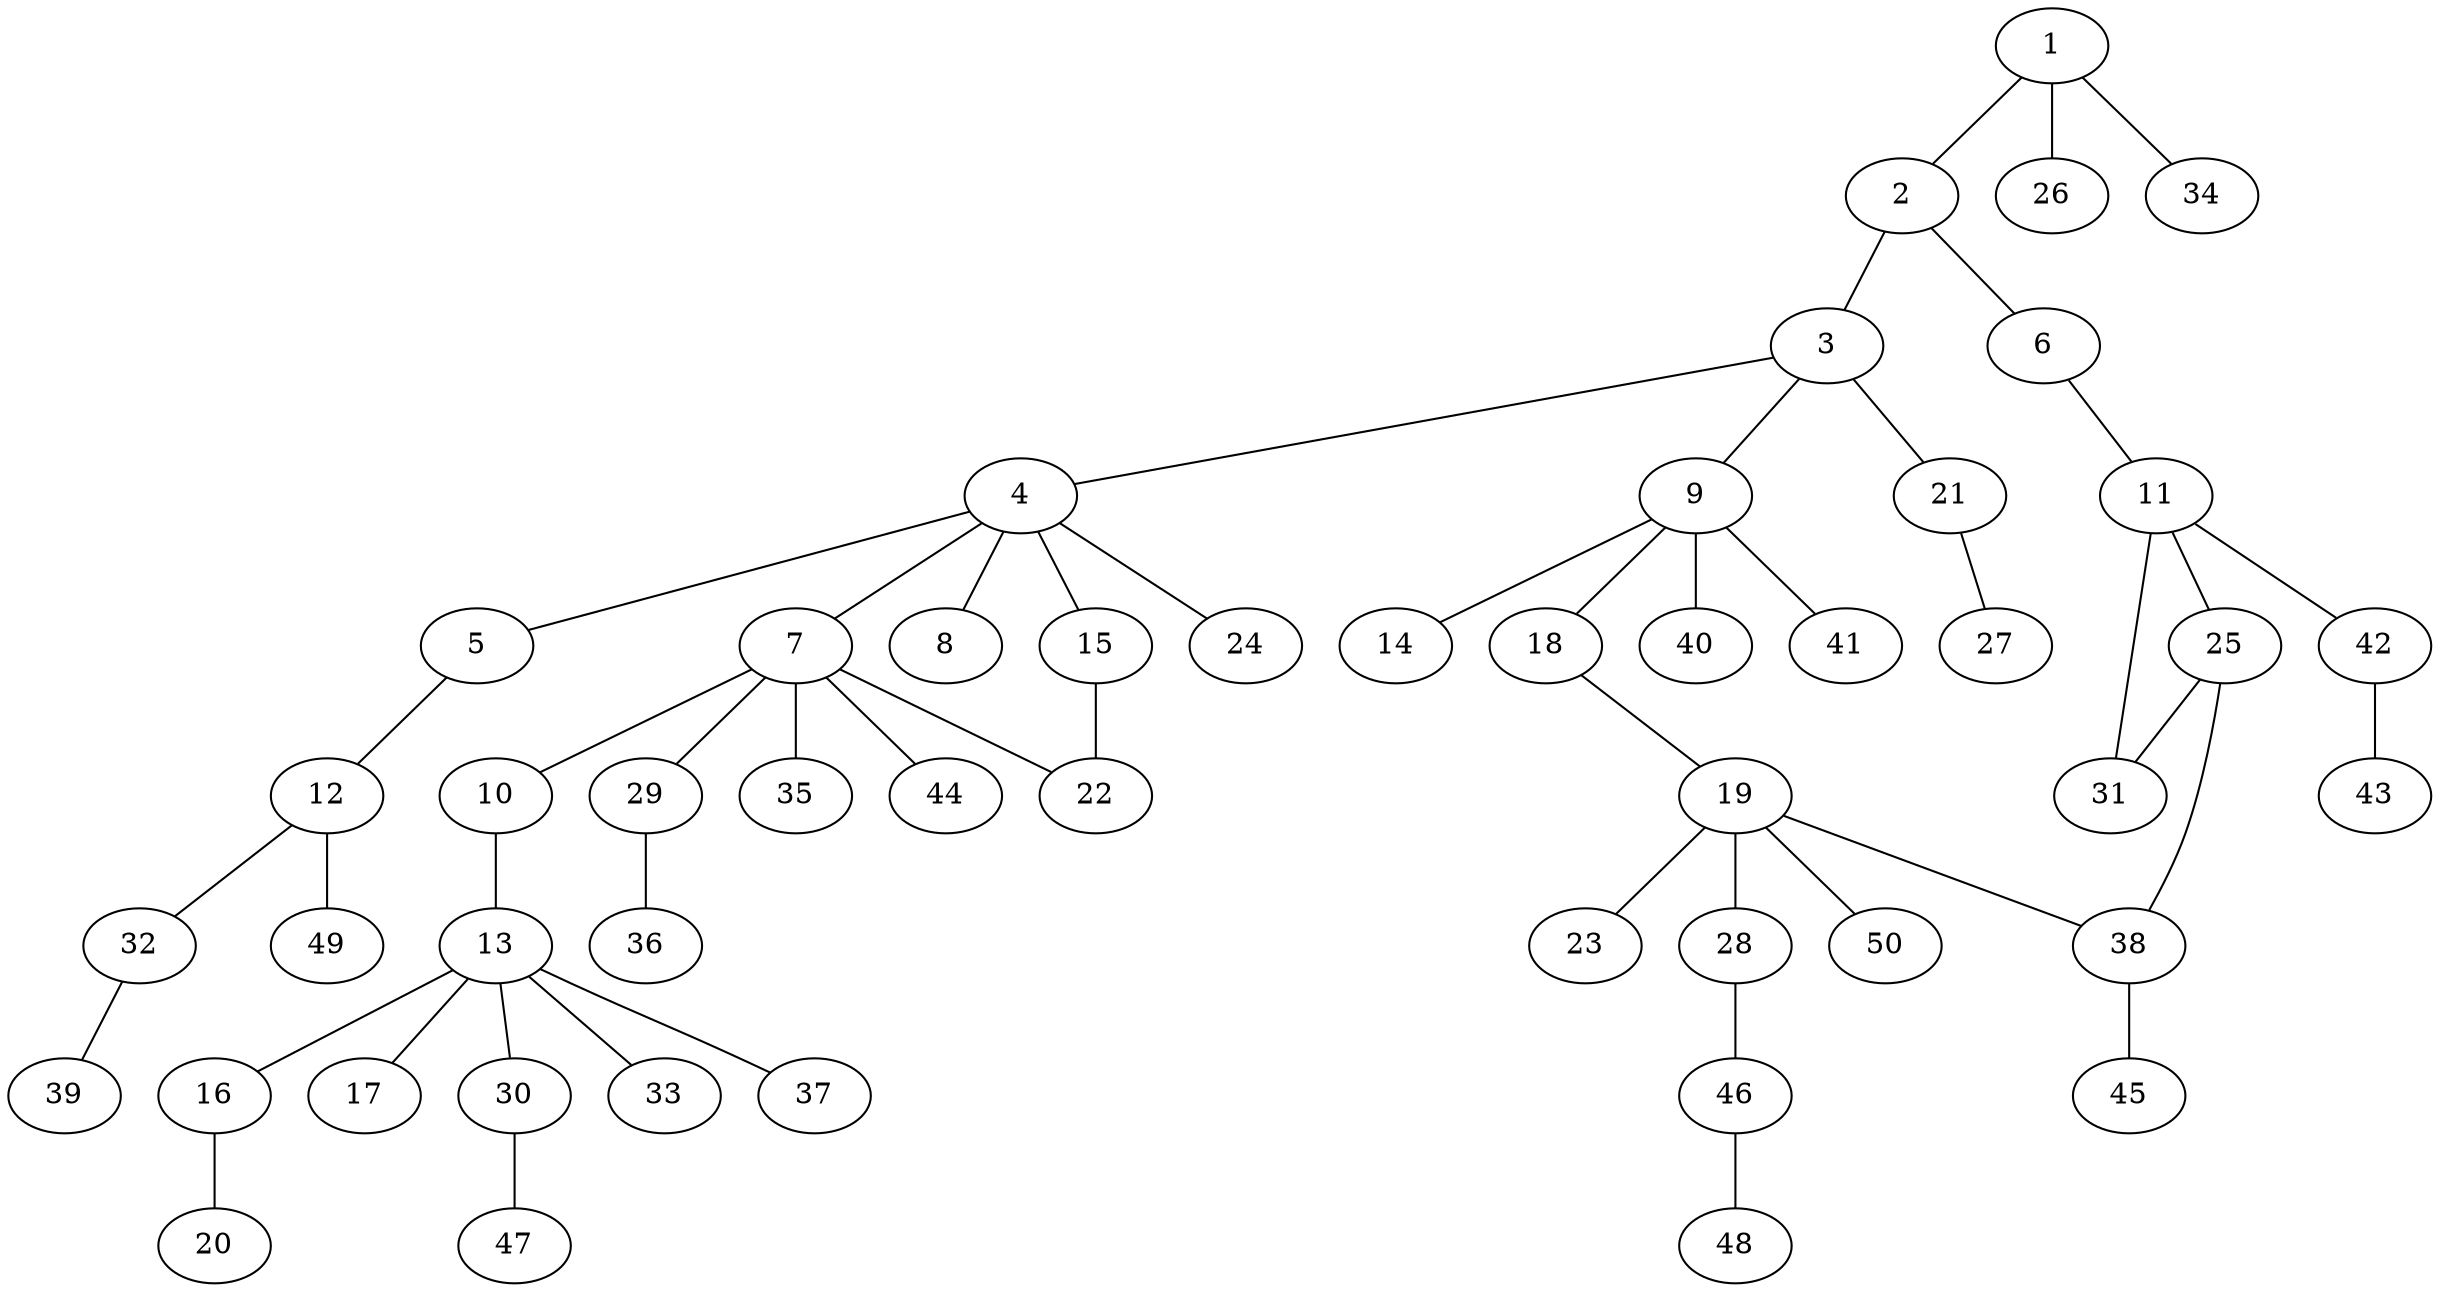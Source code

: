graph graphname {1--2
1--26
1--34
2--3
2--6
3--4
3--9
3--21
4--5
4--7
4--8
4--15
4--24
5--12
6--11
7--10
7--22
7--29
7--35
7--44
9--14
9--18
9--40
9--41
10--13
11--25
11--31
11--42
12--32
12--49
13--16
13--17
13--30
13--33
13--37
15--22
16--20
18--19
19--23
19--28
19--38
19--50
21--27
25--31
25--38
28--46
29--36
30--47
32--39
38--45
42--43
46--48
}
